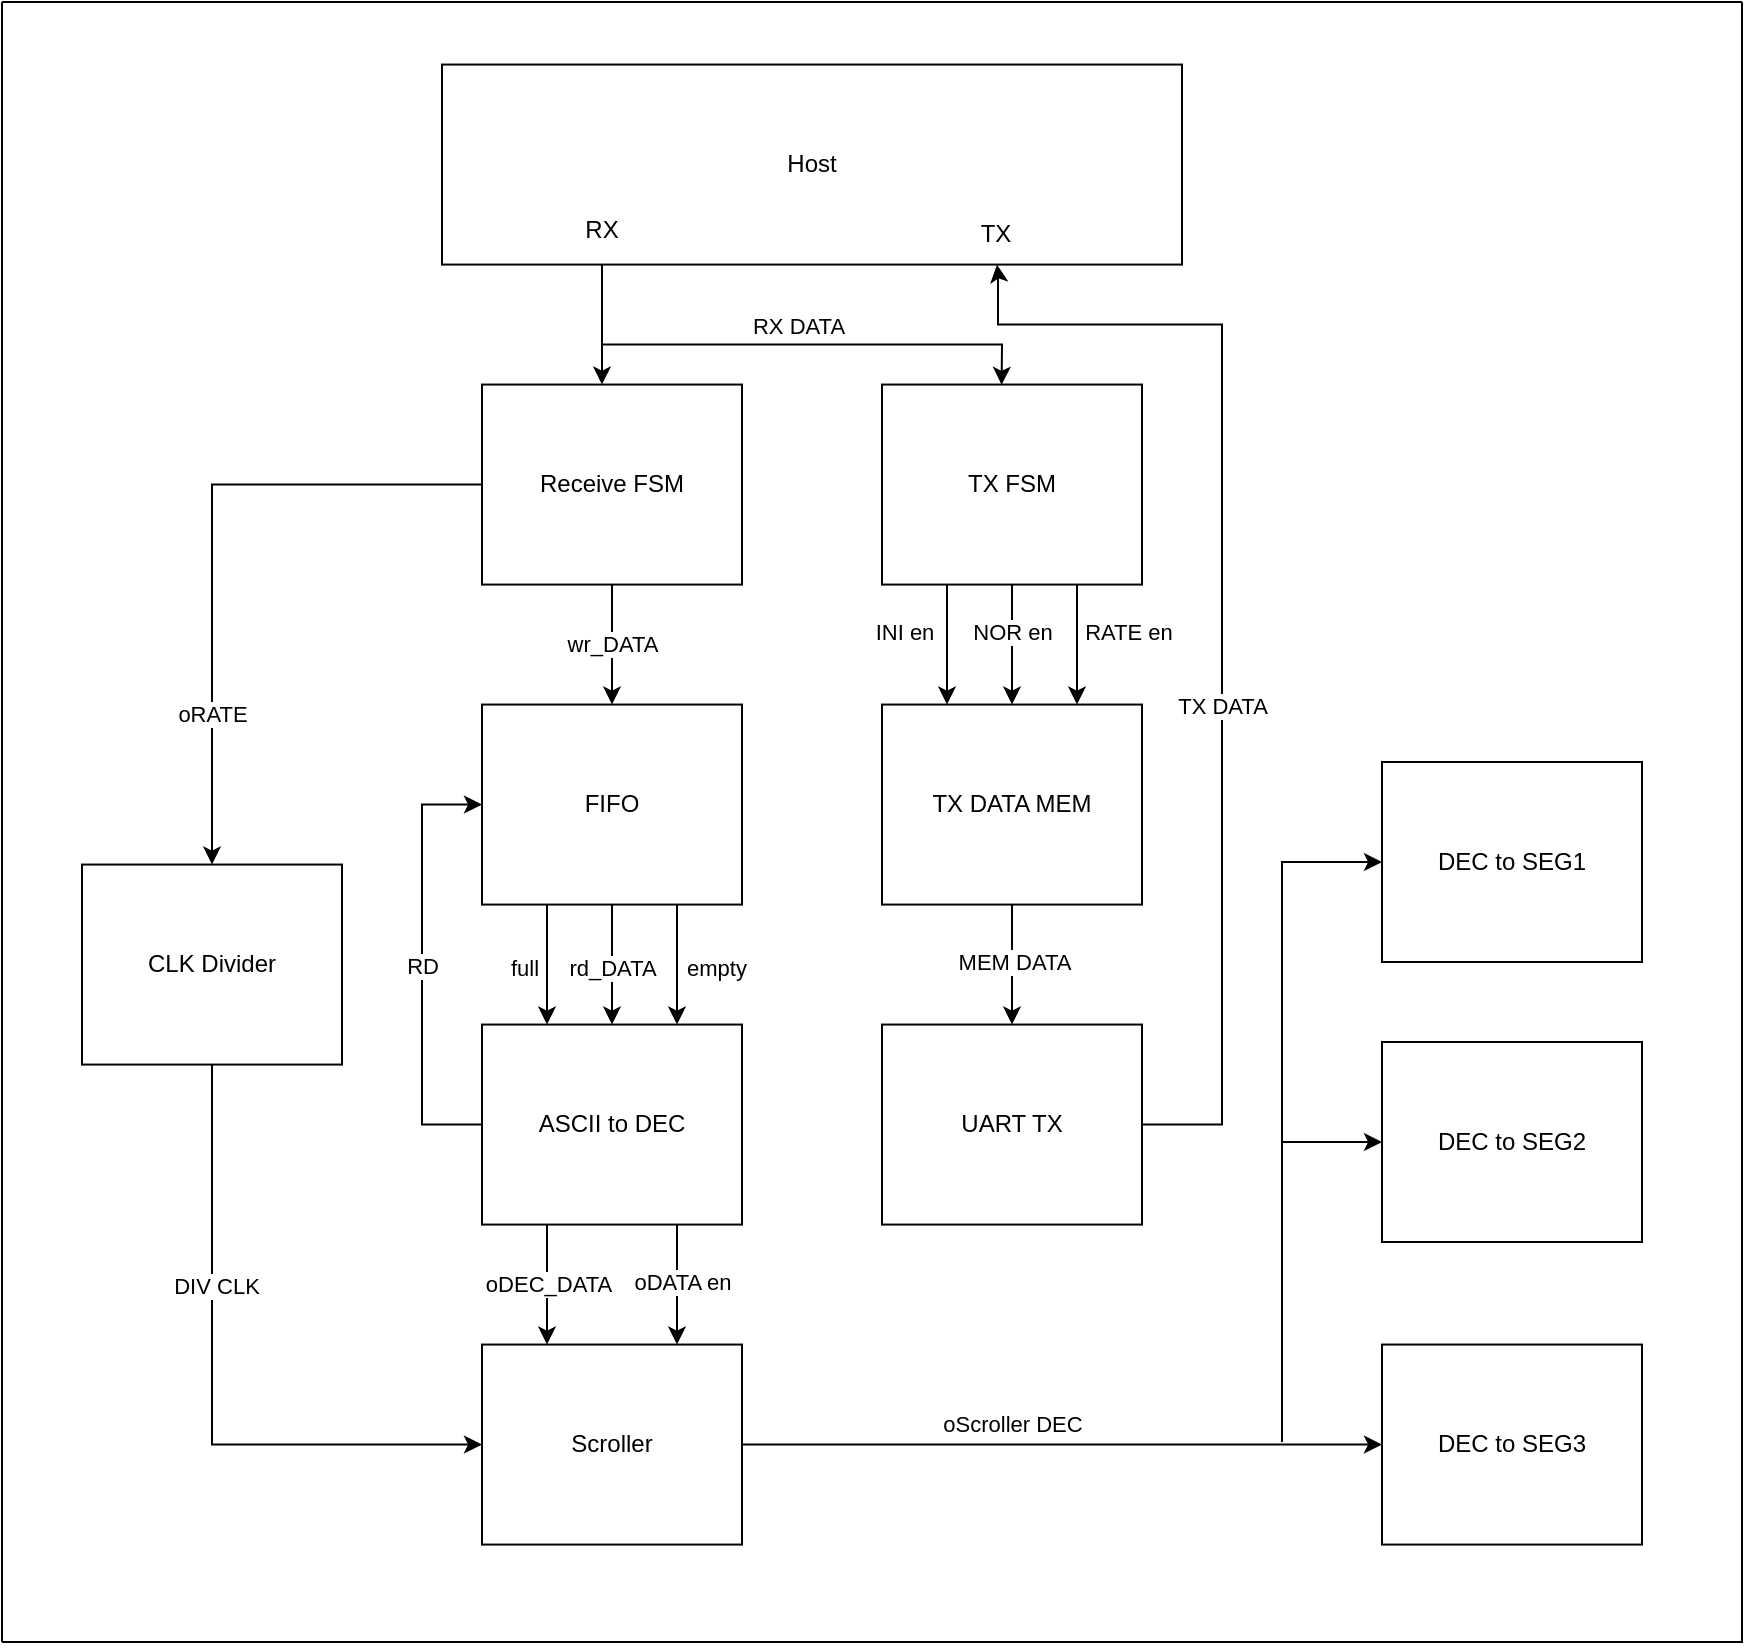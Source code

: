 <mxfile version="22.1.16" type="device">
  <diagram name="第 1 页" id="6aMq6WDL0PpSIEaxIT3L">
    <mxGraphModel dx="1231" dy="1370" grid="1" gridSize="10" guides="1" tooltips="1" connect="1" arrows="1" fold="1" page="1" pageScale="1" pageWidth="827" pageHeight="1169" math="0" shadow="0">
      <root>
        <mxCell id="0" />
        <mxCell id="1" parent="0" />
        <mxCell id="dY8e-Cw5bnXpu609_Tf1-3" style="edgeStyle=orthogonalEdgeStyle;rounded=0;orthogonalLoop=1;jettySize=auto;html=1;exitX=0.5;exitY=1;exitDx=0;exitDy=0;" edge="1" parent="1" source="dY8e-Cw5bnXpu609_Tf1-1" target="dY8e-Cw5bnXpu609_Tf1-2">
          <mxGeometry relative="1" as="geometry" />
        </mxCell>
        <mxCell id="dY8e-Cw5bnXpu609_Tf1-30" value="wr_DATA" style="edgeLabel;html=1;align=center;verticalAlign=middle;resizable=0;points=[];" vertex="1" connectable="0" parent="dY8e-Cw5bnXpu609_Tf1-3">
          <mxGeometry x="-0.222" relative="1" as="geometry">
            <mxPoint y="6" as="offset" />
          </mxGeometry>
        </mxCell>
        <mxCell id="dY8e-Cw5bnXpu609_Tf1-45" style="edgeStyle=orthogonalEdgeStyle;rounded=0;orthogonalLoop=1;jettySize=auto;html=1;exitX=0;exitY=0.5;exitDx=0;exitDy=0;" edge="1" parent="1" source="dY8e-Cw5bnXpu609_Tf1-1" target="dY8e-Cw5bnXpu609_Tf1-43">
          <mxGeometry relative="1" as="geometry" />
        </mxCell>
        <mxCell id="dY8e-Cw5bnXpu609_Tf1-46" value="oRATE" style="edgeLabel;html=1;align=center;verticalAlign=middle;resizable=0;points=[];" vertex="1" connectable="0" parent="dY8e-Cw5bnXpu609_Tf1-45">
          <mxGeometry x="0.532" y="3" relative="1" as="geometry">
            <mxPoint x="-3" as="offset" />
          </mxGeometry>
        </mxCell>
        <mxCell id="dY8e-Cw5bnXpu609_Tf1-1" value="Receive FSM" style="rounded=0;whiteSpace=wrap;html=1;" vertex="1" parent="1">
          <mxGeometry x="230" y="-908.72" width="130" height="100" as="geometry" />
        </mxCell>
        <mxCell id="dY8e-Cw5bnXpu609_Tf1-13" style="edgeStyle=orthogonalEdgeStyle;rounded=0;orthogonalLoop=1;jettySize=auto;html=1;exitX=0.5;exitY=1;exitDx=0;exitDy=0;entryX=0.5;entryY=0;entryDx=0;entryDy=0;" edge="1" parent="1" source="dY8e-Cw5bnXpu609_Tf1-2" target="dY8e-Cw5bnXpu609_Tf1-4">
          <mxGeometry relative="1" as="geometry" />
        </mxCell>
        <mxCell id="dY8e-Cw5bnXpu609_Tf1-24" value="rd_DATA" style="edgeLabel;html=1;align=center;verticalAlign=middle;resizable=0;points=[];" vertex="1" connectable="0" parent="dY8e-Cw5bnXpu609_Tf1-13">
          <mxGeometry x="-0.186" y="-1" relative="1" as="geometry">
            <mxPoint x="1" y="7" as="offset" />
          </mxGeometry>
        </mxCell>
        <mxCell id="dY8e-Cw5bnXpu609_Tf1-14" style="edgeStyle=orthogonalEdgeStyle;rounded=0;orthogonalLoop=1;jettySize=auto;html=1;exitX=0.25;exitY=1;exitDx=0;exitDy=0;entryX=0.25;entryY=0;entryDx=0;entryDy=0;" edge="1" parent="1" source="dY8e-Cw5bnXpu609_Tf1-2" target="dY8e-Cw5bnXpu609_Tf1-4">
          <mxGeometry relative="1" as="geometry" />
        </mxCell>
        <mxCell id="dY8e-Cw5bnXpu609_Tf1-20" value="full" style="edgeLabel;html=1;align=center;verticalAlign=middle;resizable=0;points=[];spacing=2;" vertex="1" connectable="0" parent="dY8e-Cw5bnXpu609_Tf1-14">
          <mxGeometry x="-0.124" y="1" relative="1" as="geometry">
            <mxPoint x="-13" y="5" as="offset" />
          </mxGeometry>
        </mxCell>
        <mxCell id="dY8e-Cw5bnXpu609_Tf1-28" style="edgeStyle=orthogonalEdgeStyle;rounded=0;orthogonalLoop=1;jettySize=auto;html=1;exitX=0.75;exitY=1;exitDx=0;exitDy=0;entryX=0.75;entryY=0;entryDx=0;entryDy=0;" edge="1" parent="1" source="dY8e-Cw5bnXpu609_Tf1-2" target="dY8e-Cw5bnXpu609_Tf1-4">
          <mxGeometry relative="1" as="geometry" />
        </mxCell>
        <mxCell id="dY8e-Cw5bnXpu609_Tf1-29" value="empty" style="edgeLabel;html=1;align=center;verticalAlign=middle;resizable=0;points=[];" vertex="1" connectable="0" parent="dY8e-Cw5bnXpu609_Tf1-28">
          <mxGeometry x="-0.069" y="1" relative="1" as="geometry">
            <mxPoint x="18" y="3" as="offset" />
          </mxGeometry>
        </mxCell>
        <mxCell id="dY8e-Cw5bnXpu609_Tf1-2" value="FIFO" style="rounded=0;whiteSpace=wrap;html=1;" vertex="1" parent="1">
          <mxGeometry x="230" y="-748.72" width="130" height="100" as="geometry" />
        </mxCell>
        <mxCell id="dY8e-Cw5bnXpu609_Tf1-19" style="edgeStyle=orthogonalEdgeStyle;rounded=0;orthogonalLoop=1;jettySize=auto;html=1;exitX=0;exitY=0.5;exitDx=0;exitDy=0;entryX=0;entryY=0.5;entryDx=0;entryDy=0;" edge="1" parent="1" source="dY8e-Cw5bnXpu609_Tf1-4" target="dY8e-Cw5bnXpu609_Tf1-2">
          <mxGeometry relative="1" as="geometry">
            <mxPoint x="410.0" y="-678.72" as="targetPoint" />
            <mxPoint x="424" y="-403.72" as="sourcePoint" />
            <Array as="points">
              <mxPoint x="200" y="-538.72" />
              <mxPoint x="200" y="-698.72" />
            </Array>
          </mxGeometry>
        </mxCell>
        <mxCell id="dY8e-Cw5bnXpu609_Tf1-22" value="RD" style="edgeLabel;html=1;align=center;verticalAlign=middle;resizable=0;points=[];" vertex="1" connectable="0" parent="dY8e-Cw5bnXpu609_Tf1-19">
          <mxGeometry x="-0.011" relative="1" as="geometry">
            <mxPoint y="-1" as="offset" />
          </mxGeometry>
        </mxCell>
        <mxCell id="dY8e-Cw5bnXpu609_Tf1-32" style="edgeStyle=orthogonalEdgeStyle;rounded=0;orthogonalLoop=1;jettySize=auto;html=1;exitX=0.25;exitY=1;exitDx=0;exitDy=0;entryX=0.25;entryY=0;entryDx=0;entryDy=0;" edge="1" parent="1" source="dY8e-Cw5bnXpu609_Tf1-4" target="dY8e-Cw5bnXpu609_Tf1-31">
          <mxGeometry relative="1" as="geometry" />
        </mxCell>
        <mxCell id="dY8e-Cw5bnXpu609_Tf1-33" value="oDEC_DATA" style="edgeLabel;html=1;align=center;verticalAlign=middle;resizable=0;points=[];" vertex="1" connectable="0" parent="dY8e-Cw5bnXpu609_Tf1-32">
          <mxGeometry x="-0.028" y="-1" relative="1" as="geometry">
            <mxPoint x="1" as="offset" />
          </mxGeometry>
        </mxCell>
        <mxCell id="dY8e-Cw5bnXpu609_Tf1-41" style="edgeStyle=orthogonalEdgeStyle;rounded=0;orthogonalLoop=1;jettySize=auto;html=1;exitX=0.75;exitY=1;exitDx=0;exitDy=0;entryX=0.75;entryY=0;entryDx=0;entryDy=0;" edge="1" parent="1" source="dY8e-Cw5bnXpu609_Tf1-4" target="dY8e-Cw5bnXpu609_Tf1-31">
          <mxGeometry relative="1" as="geometry" />
        </mxCell>
        <mxCell id="dY8e-Cw5bnXpu609_Tf1-42" value="oDATA en" style="edgeLabel;html=1;align=center;verticalAlign=middle;resizable=0;points=[];" vertex="1" connectable="0" parent="dY8e-Cw5bnXpu609_Tf1-41">
          <mxGeometry x="0.064" y="2" relative="1" as="geometry">
            <mxPoint y="-4" as="offset" />
          </mxGeometry>
        </mxCell>
        <mxCell id="dY8e-Cw5bnXpu609_Tf1-4" value="ASCII to DEC" style="rounded=0;whiteSpace=wrap;html=1;" vertex="1" parent="1">
          <mxGeometry x="230" y="-588.72" width="130" height="100" as="geometry" />
        </mxCell>
        <mxCell id="dY8e-Cw5bnXpu609_Tf1-97" style="edgeStyle=orthogonalEdgeStyle;rounded=0;orthogonalLoop=1;jettySize=auto;html=1;exitX=1;exitY=0.5;exitDx=0;exitDy=0;entryX=0;entryY=0.5;entryDx=0;entryDy=0;" edge="1" parent="1" source="dY8e-Cw5bnXpu609_Tf1-31" target="dY8e-Cw5bnXpu609_Tf1-80">
          <mxGeometry relative="1" as="geometry" />
        </mxCell>
        <mxCell id="dY8e-Cw5bnXpu609_Tf1-100" value="oScroller DEC" style="edgeLabel;html=1;align=center;verticalAlign=middle;resizable=0;points=[];" vertex="1" connectable="0" parent="dY8e-Cw5bnXpu609_Tf1-97">
          <mxGeometry x="-0.186" y="2" relative="1" as="geometry">
            <mxPoint x="5" y="-9" as="offset" />
          </mxGeometry>
        </mxCell>
        <mxCell id="dY8e-Cw5bnXpu609_Tf1-31" value="Scroller" style="rounded=0;whiteSpace=wrap;html=1;" vertex="1" parent="1">
          <mxGeometry x="230" y="-428.72" width="130" height="100" as="geometry" />
        </mxCell>
        <mxCell id="dY8e-Cw5bnXpu609_Tf1-50" style="edgeStyle=orthogonalEdgeStyle;rounded=0;orthogonalLoop=1;jettySize=auto;html=1;exitX=0.25;exitY=1;exitDx=0;exitDy=0;entryX=0.25;entryY=0;entryDx=0;entryDy=0;" edge="1" parent="1" source="dY8e-Cw5bnXpu609_Tf1-37" target="dY8e-Cw5bnXpu609_Tf1-38">
          <mxGeometry relative="1" as="geometry" />
        </mxCell>
        <mxCell id="dY8e-Cw5bnXpu609_Tf1-72" value="INI en" style="edgeLabel;html=1;align=center;verticalAlign=middle;resizable=0;points=[];" vertex="1" connectable="0" parent="dY8e-Cw5bnXpu609_Tf1-50">
          <mxGeometry x="-0.223" y="-2" relative="1" as="geometry">
            <mxPoint x="-20" as="offset" />
          </mxGeometry>
        </mxCell>
        <mxCell id="dY8e-Cw5bnXpu609_Tf1-51" style="edgeStyle=orthogonalEdgeStyle;rounded=0;orthogonalLoop=1;jettySize=auto;html=1;exitX=0.5;exitY=1;exitDx=0;exitDy=0;entryX=0.5;entryY=0;entryDx=0;entryDy=0;" edge="1" parent="1" source="dY8e-Cw5bnXpu609_Tf1-37" target="dY8e-Cw5bnXpu609_Tf1-38">
          <mxGeometry relative="1" as="geometry" />
        </mxCell>
        <mxCell id="dY8e-Cw5bnXpu609_Tf1-74" value="NOR en" style="edgeLabel;html=1;align=center;verticalAlign=middle;resizable=0;points=[];" vertex="1" connectable="0" parent="dY8e-Cw5bnXpu609_Tf1-51">
          <mxGeometry x="-0.223" relative="1" as="geometry">
            <mxPoint as="offset" />
          </mxGeometry>
        </mxCell>
        <mxCell id="dY8e-Cw5bnXpu609_Tf1-52" style="edgeStyle=orthogonalEdgeStyle;rounded=0;orthogonalLoop=1;jettySize=auto;html=1;exitX=0.75;exitY=1;exitDx=0;exitDy=0;entryX=0.75;entryY=0;entryDx=0;entryDy=0;" edge="1" parent="1" source="dY8e-Cw5bnXpu609_Tf1-37" target="dY8e-Cw5bnXpu609_Tf1-38">
          <mxGeometry relative="1" as="geometry" />
        </mxCell>
        <mxCell id="dY8e-Cw5bnXpu609_Tf1-75" value="RATE en" style="edgeLabel;html=1;align=center;verticalAlign=middle;resizable=0;points=[];" vertex="1" connectable="0" parent="dY8e-Cw5bnXpu609_Tf1-52">
          <mxGeometry x="-0.155" y="-1" relative="1" as="geometry">
            <mxPoint x="26" y="-2" as="offset" />
          </mxGeometry>
        </mxCell>
        <mxCell id="dY8e-Cw5bnXpu609_Tf1-37" value="TX FSM" style="rounded=0;whiteSpace=wrap;html=1;" vertex="1" parent="1">
          <mxGeometry x="430" y="-908.72" width="130" height="100" as="geometry" />
        </mxCell>
        <mxCell id="dY8e-Cw5bnXpu609_Tf1-53" style="edgeStyle=orthogonalEdgeStyle;rounded=0;orthogonalLoop=1;jettySize=auto;html=1;exitX=0.5;exitY=1;exitDx=0;exitDy=0;entryX=0.5;entryY=0;entryDx=0;entryDy=0;" edge="1" parent="1" source="dY8e-Cw5bnXpu609_Tf1-38" target="dY8e-Cw5bnXpu609_Tf1-39">
          <mxGeometry relative="1" as="geometry" />
        </mxCell>
        <mxCell id="dY8e-Cw5bnXpu609_Tf1-76" value="MEM DATA" style="edgeLabel;html=1;align=center;verticalAlign=middle;resizable=0;points=[];" vertex="1" connectable="0" parent="dY8e-Cw5bnXpu609_Tf1-53">
          <mxGeometry x="-0.057" y="1" relative="1" as="geometry">
            <mxPoint as="offset" />
          </mxGeometry>
        </mxCell>
        <mxCell id="dY8e-Cw5bnXpu609_Tf1-38" value="TX DATA MEM" style="rounded=0;whiteSpace=wrap;html=1;" vertex="1" parent="1">
          <mxGeometry x="430" y="-748.72" width="130" height="100" as="geometry" />
        </mxCell>
        <mxCell id="dY8e-Cw5bnXpu609_Tf1-68" style="edgeStyle=orthogonalEdgeStyle;rounded=0;orthogonalLoop=1;jettySize=auto;html=1;exitX=1;exitY=0.5;exitDx=0;exitDy=0;entryX=0.75;entryY=1;entryDx=0;entryDy=0;" edge="1" parent="1" source="dY8e-Cw5bnXpu609_Tf1-39" target="dY8e-Cw5bnXpu609_Tf1-62">
          <mxGeometry relative="1" as="geometry">
            <mxPoint x="630" y="-1020.807" as="targetPoint" />
            <Array as="points">
              <mxPoint x="600" y="-538.72" />
              <mxPoint x="600" y="-938.72" />
              <mxPoint x="488" y="-938.72" />
              <mxPoint x="488" y="-964.72" />
              <mxPoint x="488" y="-964.72" />
            </Array>
          </mxGeometry>
        </mxCell>
        <mxCell id="dY8e-Cw5bnXpu609_Tf1-78" value="TX DATA" style="edgeLabel;html=1;align=center;verticalAlign=middle;resizable=0;points=[];" vertex="1" connectable="0" parent="dY8e-Cw5bnXpu609_Tf1-68">
          <mxGeometry x="-0.141" relative="1" as="geometry">
            <mxPoint as="offset" />
          </mxGeometry>
        </mxCell>
        <mxCell id="dY8e-Cw5bnXpu609_Tf1-39" value="UART TX" style="rounded=0;whiteSpace=wrap;html=1;" vertex="1" parent="1">
          <mxGeometry x="430" y="-588.72" width="130" height="100" as="geometry" />
        </mxCell>
        <mxCell id="dY8e-Cw5bnXpu609_Tf1-44" style="edgeStyle=orthogonalEdgeStyle;rounded=0;orthogonalLoop=1;jettySize=auto;html=1;exitX=0.5;exitY=1;exitDx=0;exitDy=0;entryX=0;entryY=0.5;entryDx=0;entryDy=0;" edge="1" parent="1" source="dY8e-Cw5bnXpu609_Tf1-43" target="dY8e-Cw5bnXpu609_Tf1-31">
          <mxGeometry relative="1" as="geometry" />
        </mxCell>
        <mxCell id="dY8e-Cw5bnXpu609_Tf1-47" value="DIV CLK" style="edgeLabel;html=1;align=center;verticalAlign=middle;resizable=0;points=[];" vertex="1" connectable="0" parent="dY8e-Cw5bnXpu609_Tf1-44">
          <mxGeometry x="-0.324" y="2" relative="1" as="geometry">
            <mxPoint as="offset" />
          </mxGeometry>
        </mxCell>
        <mxCell id="dY8e-Cw5bnXpu609_Tf1-43" value="CLK Divider" style="rounded=0;whiteSpace=wrap;html=1;" vertex="1" parent="1">
          <mxGeometry x="30" y="-668.72" width="130" height="100" as="geometry" />
        </mxCell>
        <mxCell id="dY8e-Cw5bnXpu609_Tf1-62" value="Host" style="rounded=0;whiteSpace=wrap;html=1;" vertex="1" parent="1">
          <mxGeometry x="210" y="-1068.72" width="370" height="100" as="geometry" />
        </mxCell>
        <mxCell id="dY8e-Cw5bnXpu609_Tf1-65" value="" style="endArrow=classic;html=1;rounded=0;" edge="1" parent="1">
          <mxGeometry width="50" height="50" relative="1" as="geometry">
            <mxPoint x="290" y="-968.72" as="sourcePoint" />
            <mxPoint x="290" y="-908.72" as="targetPoint" />
          </mxGeometry>
        </mxCell>
        <mxCell id="dY8e-Cw5bnXpu609_Tf1-66" value="" style="endArrow=classic;html=1;rounded=0;entryX=0.46;entryY=0.001;entryDx=0;entryDy=0;entryPerimeter=0;" edge="1" parent="1" target="dY8e-Cw5bnXpu609_Tf1-37">
          <mxGeometry width="50" height="50" relative="1" as="geometry">
            <mxPoint x="290" y="-928.72" as="sourcePoint" />
            <mxPoint x="490" y="-928.72" as="targetPoint" />
            <Array as="points">
              <mxPoint x="490" y="-928.72" />
            </Array>
          </mxGeometry>
        </mxCell>
        <mxCell id="dY8e-Cw5bnXpu609_Tf1-79" value="RX DATA" style="edgeLabel;html=1;align=center;verticalAlign=middle;resizable=0;points=[];" vertex="1" connectable="0" parent="dY8e-Cw5bnXpu609_Tf1-66">
          <mxGeometry x="-0.109" y="1" relative="1" as="geometry">
            <mxPoint y="-9" as="offset" />
          </mxGeometry>
        </mxCell>
        <mxCell id="dY8e-Cw5bnXpu609_Tf1-69" value="RX" style="text;html=1;strokeColor=none;fillColor=none;align=center;verticalAlign=middle;whiteSpace=wrap;rounded=0;" vertex="1" parent="1">
          <mxGeometry x="260" y="-1000.72" width="60" height="30" as="geometry" />
        </mxCell>
        <mxCell id="dY8e-Cw5bnXpu609_Tf1-71" value="TX" style="text;html=1;strokeColor=none;fillColor=none;align=center;verticalAlign=middle;whiteSpace=wrap;rounded=0;" vertex="1" parent="1">
          <mxGeometry x="457" y="-998.72" width="60" height="30" as="geometry" />
        </mxCell>
        <mxCell id="dY8e-Cw5bnXpu609_Tf1-80" value="DEC to SEG3" style="rounded=0;whiteSpace=wrap;html=1;" vertex="1" parent="1">
          <mxGeometry x="680" y="-428.72" width="130" height="100" as="geometry" />
        </mxCell>
        <mxCell id="dY8e-Cw5bnXpu609_Tf1-83" value="DEC to SEG2" style="rounded=0;whiteSpace=wrap;html=1;" vertex="1" parent="1">
          <mxGeometry x="680" y="-580" width="130" height="100" as="geometry" />
        </mxCell>
        <mxCell id="dY8e-Cw5bnXpu609_Tf1-86" value="DEC to SEG1" style="rounded=0;whiteSpace=wrap;html=1;" vertex="1" parent="1">
          <mxGeometry x="680" y="-720" width="130" height="100" as="geometry" />
        </mxCell>
        <mxCell id="dY8e-Cw5bnXpu609_Tf1-98" value="" style="endArrow=classic;html=1;rounded=0;entryX=0;entryY=0.5;entryDx=0;entryDy=0;" edge="1" parent="1" target="dY8e-Cw5bnXpu609_Tf1-86">
          <mxGeometry width="50" height="50" relative="1" as="geometry">
            <mxPoint x="630" y="-380" as="sourcePoint" />
            <mxPoint x="680" y="-428.72" as="targetPoint" />
            <Array as="points">
              <mxPoint x="630" y="-670" />
            </Array>
          </mxGeometry>
        </mxCell>
        <mxCell id="dY8e-Cw5bnXpu609_Tf1-99" value="" style="endArrow=classic;html=1;rounded=0;entryX=0;entryY=0.5;entryDx=0;entryDy=0;" edge="1" parent="1" target="dY8e-Cw5bnXpu609_Tf1-83">
          <mxGeometry width="50" height="50" relative="1" as="geometry">
            <mxPoint x="630" y="-530" as="sourcePoint" />
            <mxPoint x="680" y="-580" as="targetPoint" />
          </mxGeometry>
        </mxCell>
        <mxCell id="dY8e-Cw5bnXpu609_Tf1-101" value="" style="endArrow=none;html=1;rounded=0;" edge="1" parent="1">
          <mxGeometry width="50" height="50" relative="1" as="geometry">
            <mxPoint x="-10" y="-1100" as="sourcePoint" />
            <mxPoint x="860" y="-1100" as="targetPoint" />
          </mxGeometry>
        </mxCell>
        <mxCell id="dY8e-Cw5bnXpu609_Tf1-103" value="" style="endArrow=none;html=1;rounded=0;" edge="1" parent="1">
          <mxGeometry width="50" height="50" relative="1" as="geometry">
            <mxPoint x="-10" y="-280" as="sourcePoint" />
            <mxPoint x="860" y="-280" as="targetPoint" />
          </mxGeometry>
        </mxCell>
        <mxCell id="dY8e-Cw5bnXpu609_Tf1-104" value="" style="endArrow=none;html=1;rounded=0;" edge="1" parent="1">
          <mxGeometry width="50" height="50" relative="1" as="geometry">
            <mxPoint x="-10" y="-280" as="sourcePoint" />
            <mxPoint x="-10" y="-1100" as="targetPoint" />
          </mxGeometry>
        </mxCell>
        <mxCell id="dY8e-Cw5bnXpu609_Tf1-107" value="" style="endArrow=none;html=1;rounded=0;" edge="1" parent="1">
          <mxGeometry width="50" height="50" relative="1" as="geometry">
            <mxPoint x="860" y="-279.467" as="sourcePoint" />
            <mxPoint x="860" y="-1100" as="targetPoint" />
          </mxGeometry>
        </mxCell>
      </root>
    </mxGraphModel>
  </diagram>
</mxfile>
